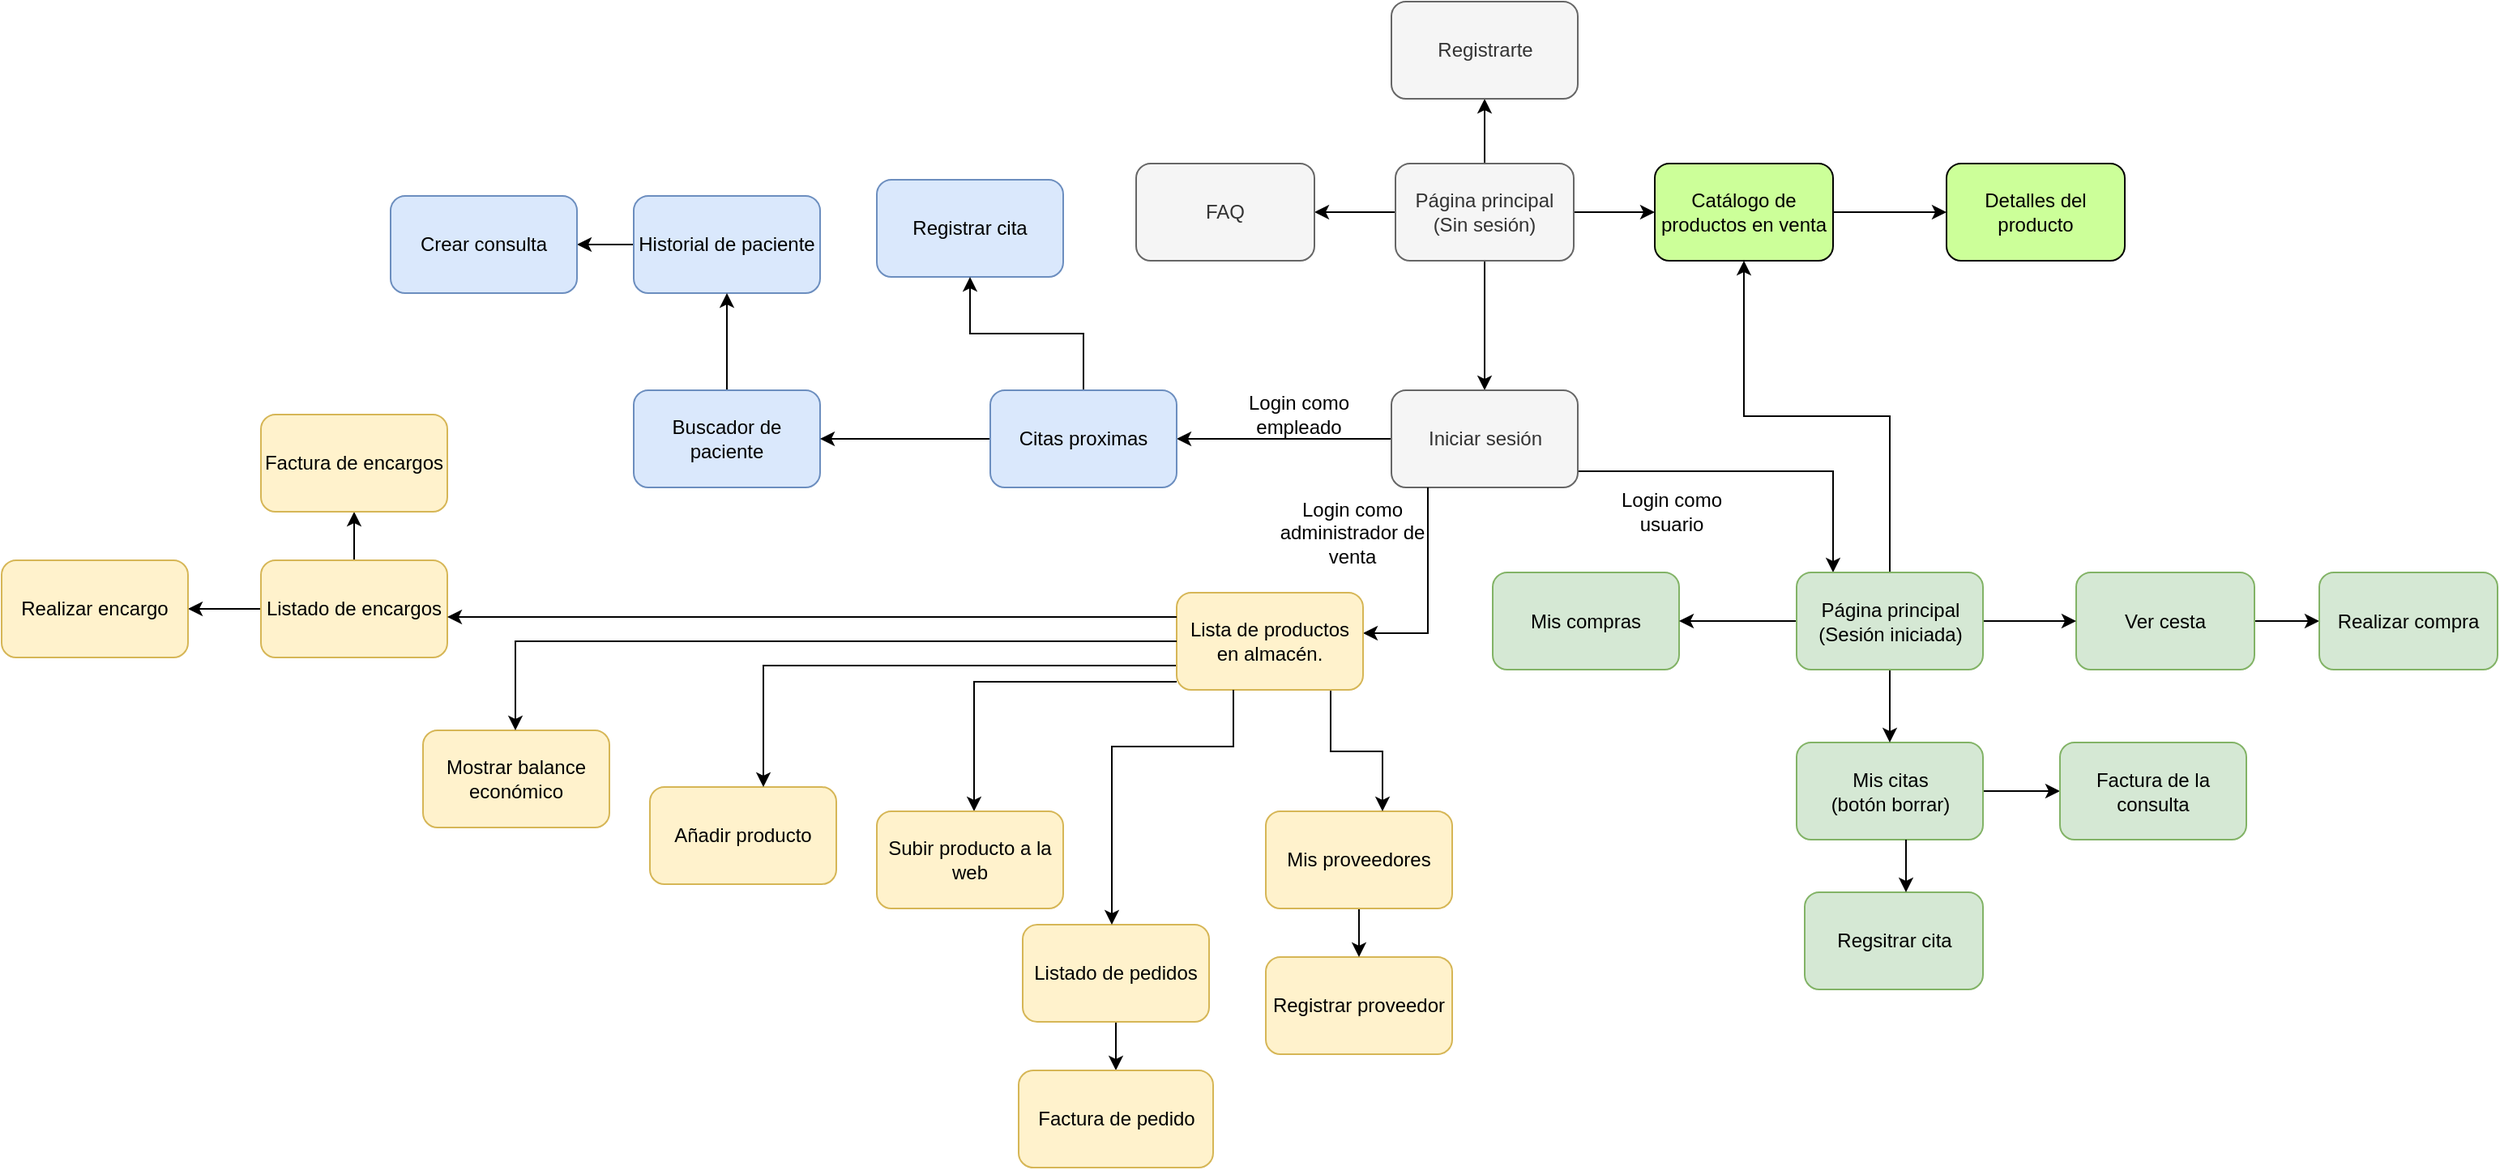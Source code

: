 <mxfile version="13.10.9" type="device"><diagram id="C5RBs43oDa-KdzZeNtuy" name="Page-1"><mxGraphModel dx="2653" dy="783" grid="1" gridSize="10" guides="1" tooltips="1" connect="1" arrows="1" fold="1" page="1" pageScale="1" pageWidth="827" pageHeight="1169" math="0" shadow="0"><root><mxCell id="WIyWlLk6GJQsqaUBKTNV-0"/><mxCell id="WIyWlLk6GJQsqaUBKTNV-1" parent="WIyWlLk6GJQsqaUBKTNV-0"/><mxCell id="2KvOzGvOW_UFK0QepmxF-3" value="" style="edgeStyle=orthogonalEdgeStyle;rounded=0;orthogonalLoop=1;jettySize=auto;html=1;" edge="1" parent="WIyWlLk6GJQsqaUBKTNV-1" source="2KvOzGvOW_UFK0QepmxF-1" target="2KvOzGvOW_UFK0QepmxF-14"><mxGeometry relative="1" as="geometry"><mxPoint x="135" y="250" as="targetPoint"/><Array as="points"><mxPoint x="135" y="110"/><mxPoint x="135" y="110"/></Array></mxGeometry></mxCell><mxCell id="2KvOzGvOW_UFK0QepmxF-6" value="" style="edgeStyle=orthogonalEdgeStyle;rounded=0;orthogonalLoop=1;jettySize=auto;html=1;" edge="1" parent="WIyWlLk6GJQsqaUBKTNV-1" source="2KvOzGvOW_UFK0QepmxF-1" target="2KvOzGvOW_UFK0QepmxF-7"><mxGeometry relative="1" as="geometry"><mxPoint x="5" y="140" as="targetPoint"/></mxGeometry></mxCell><mxCell id="2KvOzGvOW_UFK0QepmxF-11" value="" style="edgeStyle=orthogonalEdgeStyle;rounded=0;orthogonalLoop=1;jettySize=auto;html=1;" edge="1" parent="WIyWlLk6GJQsqaUBKTNV-1" source="2KvOzGvOW_UFK0QepmxF-1" target="2KvOzGvOW_UFK0QepmxF-10"><mxGeometry relative="1" as="geometry"/></mxCell><mxCell id="2KvOzGvOW_UFK0QepmxF-15" value="" style="edgeStyle=orthogonalEdgeStyle;rounded=0;orthogonalLoop=1;jettySize=auto;html=1;" edge="1" parent="WIyWlLk6GJQsqaUBKTNV-1" source="2KvOzGvOW_UFK0QepmxF-1" target="2KvOzGvOW_UFK0QepmxF-4"><mxGeometry relative="1" as="geometry"/></mxCell><mxCell id="2KvOzGvOW_UFK0QepmxF-1" value="Página principal&lt;br&gt;(Sin sesión)" style="rounded=1;whiteSpace=wrap;html=1;fillColor=#f5f5f5;strokeColor=#666666;fontColor=#333333;" vertex="1" parent="WIyWlLk6GJQsqaUBKTNV-1"><mxGeometry x="80" y="110" width="110" height="60" as="geometry"/></mxCell><mxCell id="2KvOzGvOW_UFK0QepmxF-58" value="" style="edgeStyle=orthogonalEdgeStyle;rounded=0;orthogonalLoop=1;jettySize=auto;html=1;" edge="1" parent="WIyWlLk6GJQsqaUBKTNV-1" source="2KvOzGvOW_UFK0QepmxF-4" target="2KvOzGvOW_UFK0QepmxF-47"><mxGeometry relative="1" as="geometry"/></mxCell><mxCell id="2KvOzGvOW_UFK0QepmxF-4" value="Catálogo de productos en venta" style="rounded=1;whiteSpace=wrap;html=1;fillColor=#CCFF99;" vertex="1" parent="WIyWlLk6GJQsqaUBKTNV-1"><mxGeometry x="240" y="110" width="110" height="60" as="geometry"/></mxCell><mxCell id="2KvOzGvOW_UFK0QepmxF-7" value="FAQ" style="rounded=1;whiteSpace=wrap;html=1;fillColor=#f5f5f5;strokeColor=#666666;fontColor=#333333;" vertex="1" parent="WIyWlLk6GJQsqaUBKTNV-1"><mxGeometry x="-80" y="110" width="110" height="60" as="geometry"/></mxCell><mxCell id="2KvOzGvOW_UFK0QepmxF-17" value="" style="edgeStyle=orthogonalEdgeStyle;rounded=0;orthogonalLoop=1;jettySize=auto;html=1;entryX=1;entryY=0.5;entryDx=0;entryDy=0;" edge="1" parent="WIyWlLk6GJQsqaUBKTNV-1" source="2KvOzGvOW_UFK0QepmxF-10" target="2KvOzGvOW_UFK0QepmxF-67"><mxGeometry relative="1" as="geometry"><mxPoint x="-55" y="280" as="targetPoint"/></mxGeometry></mxCell><mxCell id="2KvOzGvOW_UFK0QepmxF-21" value="" style="edgeStyle=orthogonalEdgeStyle;rounded=0;orthogonalLoop=1;jettySize=auto;html=1;" edge="1" parent="WIyWlLk6GJQsqaUBKTNV-1" source="2KvOzGvOW_UFK0QepmxF-10" target="2KvOzGvOW_UFK0QepmxF-61"><mxGeometry relative="1" as="geometry"><mxPoint x="135" y="390" as="targetPoint"/><Array as="points"><mxPoint x="350" y="300"/></Array></mxGeometry></mxCell><mxCell id="2KvOzGvOW_UFK0QepmxF-10" value="Iniciar sesión" style="whiteSpace=wrap;html=1;rounded=1;fillColor=#f5f5f5;strokeColor=#666666;fontColor=#333333;" vertex="1" parent="WIyWlLk6GJQsqaUBKTNV-1"><mxGeometry x="77.5" y="250" width="115" height="60" as="geometry"/></mxCell><mxCell id="2KvOzGvOW_UFK0QepmxF-14" value="Registrarte" style="whiteSpace=wrap;html=1;rounded=1;fillColor=#f5f5f5;strokeColor=#666666;fontColor=#333333;" vertex="1" parent="WIyWlLk6GJQsqaUBKTNV-1"><mxGeometry x="77.5" y="10" width="115" height="60" as="geometry"/></mxCell><mxCell id="2KvOzGvOW_UFK0QepmxF-19" value="Login como &lt;br&gt;empleado" style="text;html=1;align=center;verticalAlign=middle;resizable=0;points=[];autosize=1;" vertex="1" parent="WIyWlLk6GJQsqaUBKTNV-1"><mxGeometry x="-20" y="250" width="80" height="30" as="geometry"/></mxCell><mxCell id="2KvOzGvOW_UFK0QepmxF-70" value="" style="edgeStyle=orthogonalEdgeStyle;rounded=0;orthogonalLoop=1;jettySize=auto;html=1;" edge="1" parent="WIyWlLk6GJQsqaUBKTNV-1" source="2KvOzGvOW_UFK0QepmxF-10" target="2KvOzGvOW_UFK0QepmxF-42"><mxGeometry relative="1" as="geometry"><mxPoint x="-60" y="395" as="targetPoint"/><Array as="points"><mxPoint x="100" y="400"/></Array></mxGeometry></mxCell><mxCell id="2KvOzGvOW_UFK0QepmxF-22" value="Login como &lt;br&gt;usuario" style="text;html=1;align=center;verticalAlign=middle;resizable=0;points=[];autosize=1;" vertex="1" parent="WIyWlLk6GJQsqaUBKTNV-1"><mxGeometry x="210" y="310" width="80" height="30" as="geometry"/></mxCell><mxCell id="2KvOzGvOW_UFK0QepmxF-30" value="" style="edgeStyle=orthogonalEdgeStyle;rounded=0;orthogonalLoop=1;jettySize=auto;html=1;" edge="1" parent="WIyWlLk6GJQsqaUBKTNV-1" source="2KvOzGvOW_UFK0QepmxF-24" target="2KvOzGvOW_UFK0QepmxF-27"><mxGeometry relative="1" as="geometry"/></mxCell><mxCell id="2KvOzGvOW_UFK0QepmxF-24" value="Mis citas&lt;br&gt;(botón borrar)" style="whiteSpace=wrap;html=1;rounded=1;fillColor=#d5e8d4;strokeColor=#82b366;" vertex="1" parent="WIyWlLk6GJQsqaUBKTNV-1"><mxGeometry x="327.5" y="467.5" width="115" height="60" as="geometry"/></mxCell><mxCell id="2KvOzGvOW_UFK0QepmxF-33" value="" style="edgeStyle=orthogonalEdgeStyle;rounded=0;orthogonalLoop=1;jettySize=auto;html=1;" edge="1" parent="WIyWlLk6GJQsqaUBKTNV-1" source="2KvOzGvOW_UFK0QepmxF-25" target="2KvOzGvOW_UFK0QepmxF-29"><mxGeometry relative="1" as="geometry"/></mxCell><mxCell id="2KvOzGvOW_UFK0QepmxF-25" value="Historial de paciente" style="whiteSpace=wrap;html=1;rounded=1;fillColor=#dae8fc;strokeColor=#6c8ebf;" vertex="1" parent="WIyWlLk6GJQsqaUBKTNV-1"><mxGeometry x="-390" y="130" width="115" height="60" as="geometry"/></mxCell><mxCell id="2KvOzGvOW_UFK0QepmxF-27" value="Factura de la consulta" style="whiteSpace=wrap;html=1;rounded=1;fillColor=#d5e8d4;strokeColor=#82b366;" vertex="1" parent="WIyWlLk6GJQsqaUBKTNV-1"><mxGeometry x="490" y="467.5" width="115" height="60" as="geometry"/></mxCell><mxCell id="2KvOzGvOW_UFK0QepmxF-32" value="" style="edgeStyle=orthogonalEdgeStyle;rounded=0;orthogonalLoop=1;jettySize=auto;html=1;" edge="1" parent="WIyWlLk6GJQsqaUBKTNV-1" source="2KvOzGvOW_UFK0QepmxF-28" target="2KvOzGvOW_UFK0QepmxF-25"><mxGeometry relative="1" as="geometry"/></mxCell><mxCell id="2KvOzGvOW_UFK0QepmxF-28" value="Buscador de paciente" style="whiteSpace=wrap;html=1;rounded=1;fillColor=#dae8fc;strokeColor=#6c8ebf;" vertex="1" parent="WIyWlLk6GJQsqaUBKTNV-1"><mxGeometry x="-390" y="250" width="115" height="60" as="geometry"/></mxCell><mxCell id="2KvOzGvOW_UFK0QepmxF-29" value="Crear consulta" style="whiteSpace=wrap;html=1;rounded=1;fillColor=#dae8fc;strokeColor=#6c8ebf;" vertex="1" parent="WIyWlLk6GJQsqaUBKTNV-1"><mxGeometry x="-540" y="130" width="115" height="60" as="geometry"/></mxCell><mxCell id="2KvOzGvOW_UFK0QepmxF-34" value="Registrar cita" style="whiteSpace=wrap;html=1;rounded=1;fillColor=#dae8fc;strokeColor=#6c8ebf;" vertex="1" parent="WIyWlLk6GJQsqaUBKTNV-1"><mxGeometry x="-240" y="120" width="115" height="60" as="geometry"/></mxCell><mxCell id="2KvOzGvOW_UFK0QepmxF-37" value="Login como &lt;br&gt;administrador de&lt;br&gt;venta" style="text;html=1;align=center;verticalAlign=middle;resizable=0;points=[];autosize=1;" vertex="1" parent="WIyWlLk6GJQsqaUBKTNV-1"><mxGeometry x="-2" y="312.5" width="110" height="50" as="geometry"/></mxCell><mxCell id="2KvOzGvOW_UFK0QepmxF-39" value="Añadir producto" style="whiteSpace=wrap;html=1;rounded=1;fillColor=#fff2cc;strokeColor=#d6b656;" vertex="1" parent="WIyWlLk6GJQsqaUBKTNV-1"><mxGeometry x="-380" y="495" width="115" height="60" as="geometry"/></mxCell><mxCell id="2KvOzGvOW_UFK0QepmxF-40" value="Registrar proveedor" style="whiteSpace=wrap;html=1;rounded=1;fillColor=#fff2cc;strokeColor=#d6b656;" vertex="1" parent="WIyWlLk6GJQsqaUBKTNV-1"><mxGeometry y="600" width="115" height="60" as="geometry"/></mxCell><mxCell id="2KvOzGvOW_UFK0QepmxF-80" value="" style="edgeStyle=orthogonalEdgeStyle;rounded=0;orthogonalLoop=1;jettySize=auto;html=1;" edge="1" parent="WIyWlLk6GJQsqaUBKTNV-1" source="2KvOzGvOW_UFK0QepmxF-41" target="2KvOzGvOW_UFK0QepmxF-40"><mxGeometry relative="1" as="geometry"/></mxCell><mxCell id="2KvOzGvOW_UFK0QepmxF-41" value="Mis proveedores" style="whiteSpace=wrap;html=1;rounded=1;fillColor=#fff2cc;strokeColor=#d6b656;" vertex="1" parent="WIyWlLk6GJQsqaUBKTNV-1"><mxGeometry y="510" width="115" height="60" as="geometry"/></mxCell><mxCell id="2KvOzGvOW_UFK0QepmxF-81" value="" style="edgeStyle=orthogonalEdgeStyle;rounded=0;orthogonalLoop=1;jettySize=auto;html=1;" edge="1" parent="WIyWlLk6GJQsqaUBKTNV-1" source="2KvOzGvOW_UFK0QepmxF-42" target="2KvOzGvOW_UFK0QepmxF-41"><mxGeometry relative="1" as="geometry"><Array as="points"><mxPoint x="40" y="473"/><mxPoint x="72" y="473"/></Array></mxGeometry></mxCell><mxCell id="2KvOzGvOW_UFK0QepmxF-83" value="" style="edgeStyle=orthogonalEdgeStyle;rounded=0;orthogonalLoop=1;jettySize=auto;html=1;" edge="1" parent="WIyWlLk6GJQsqaUBKTNV-1" source="2KvOzGvOW_UFK0QepmxF-42" target="2KvOzGvOW_UFK0QepmxF-43"><mxGeometry relative="1" as="geometry"><mxPoint x="-222.5" y="400" as="targetPoint"/><Array as="points"><mxPoint x="-180" y="430"/></Array></mxGeometry></mxCell><mxCell id="2KvOzGvOW_UFK0QepmxF-85" value="" style="edgeStyle=orthogonalEdgeStyle;rounded=0;orthogonalLoop=1;jettySize=auto;html=1;" edge="1" parent="WIyWlLk6GJQsqaUBKTNV-1" source="2KvOzGvOW_UFK0QepmxF-42" target="2KvOzGvOW_UFK0QepmxF-39"><mxGeometry relative="1" as="geometry"><mxPoint x="-310" y="420" as="targetPoint"/><Array as="points"><mxPoint x="-310" y="420"/></Array></mxGeometry></mxCell><mxCell id="2KvOzGvOW_UFK0QepmxF-42" value="Lista de productos&lt;br&gt;en almacén." style="whiteSpace=wrap;html=1;rounded=1;fillColor=#fff2cc;strokeColor=#d6b656;" vertex="1" parent="WIyWlLk6GJQsqaUBKTNV-1"><mxGeometry x="-55" y="375" width="115" height="60" as="geometry"/></mxCell><mxCell id="2KvOzGvOW_UFK0QepmxF-43" value="Subir producto a la web" style="whiteSpace=wrap;html=1;rounded=1;fillColor=#fff2cc;strokeColor=#d6b656;" vertex="1" parent="WIyWlLk6GJQsqaUBKTNV-1"><mxGeometry x="-240" y="510" width="115" height="60" as="geometry"/></mxCell><mxCell id="2KvOzGvOW_UFK0QepmxF-78" value="" style="edgeStyle=orthogonalEdgeStyle;rounded=0;orthogonalLoop=1;jettySize=auto;html=1;" edge="1" parent="WIyWlLk6GJQsqaUBKTNV-1" source="2KvOzGvOW_UFK0QepmxF-44" target="2KvOzGvOW_UFK0QepmxF-45"><mxGeometry relative="1" as="geometry"/></mxCell><mxCell id="2KvOzGvOW_UFK0QepmxF-87" value="" style="edgeStyle=orthogonalEdgeStyle;rounded=0;orthogonalLoop=1;jettySize=auto;html=1;" edge="1" parent="WIyWlLk6GJQsqaUBKTNV-1" source="2KvOzGvOW_UFK0QepmxF-44" target="2KvOzGvOW_UFK0QepmxF-46"><mxGeometry relative="1" as="geometry"/></mxCell><mxCell id="2KvOzGvOW_UFK0QepmxF-44" value="Listado de encargos" style="whiteSpace=wrap;html=1;rounded=1;fillColor=#fff2cc;strokeColor=#d6b656;" vertex="1" parent="WIyWlLk6GJQsqaUBKTNV-1"><mxGeometry x="-620" y="355" width="115" height="60" as="geometry"/></mxCell><mxCell id="2KvOzGvOW_UFK0QepmxF-45" value="Factura de encargos" style="whiteSpace=wrap;html=1;rounded=1;fillColor=#fff2cc;strokeColor=#d6b656;" vertex="1" parent="WIyWlLk6GJQsqaUBKTNV-1"><mxGeometry x="-620" y="265" width="115" height="60" as="geometry"/></mxCell><mxCell id="2KvOzGvOW_UFK0QepmxF-46" value="Realizar encargo" style="whiteSpace=wrap;html=1;rounded=1;fillColor=#fff2cc;strokeColor=#d6b656;" vertex="1" parent="WIyWlLk6GJQsqaUBKTNV-1"><mxGeometry x="-780" y="355" width="115" height="60" as="geometry"/></mxCell><mxCell id="2KvOzGvOW_UFK0QepmxF-47" value="Detalles del producto" style="rounded=1;whiteSpace=wrap;html=1;fillColor=#CCFF99;" vertex="1" parent="WIyWlLk6GJQsqaUBKTNV-1"><mxGeometry x="420" y="110" width="110" height="60" as="geometry"/></mxCell><mxCell id="2KvOzGvOW_UFK0QepmxF-60" value="" style="edgeStyle=orthogonalEdgeStyle;rounded=0;orthogonalLoop=1;jettySize=auto;html=1;" edge="1" parent="WIyWlLk6GJQsqaUBKTNV-1" source="2KvOzGvOW_UFK0QepmxF-49" target="2KvOzGvOW_UFK0QepmxF-50"><mxGeometry relative="1" as="geometry"/></mxCell><mxCell id="2KvOzGvOW_UFK0QepmxF-49" value="Ver cesta" style="rounded=1;whiteSpace=wrap;html=1;fillColor=#d5e8d4;strokeColor=#82b366;" vertex="1" parent="WIyWlLk6GJQsqaUBKTNV-1"><mxGeometry x="500" y="362.5" width="110" height="60" as="geometry"/></mxCell><mxCell id="2KvOzGvOW_UFK0QepmxF-50" value="Realizar compra" style="rounded=1;whiteSpace=wrap;html=1;fillColor=#d5e8d4;strokeColor=#82b366;" vertex="1" parent="WIyWlLk6GJQsqaUBKTNV-1"><mxGeometry x="650" y="362.5" width="110" height="60" as="geometry"/></mxCell><mxCell id="2KvOzGvOW_UFK0QepmxF-55" value="Mostrar balance económico" style="whiteSpace=wrap;html=1;rounded=1;fillColor=#fff2cc;strokeColor=#d6b656;" vertex="1" parent="WIyWlLk6GJQsqaUBKTNV-1"><mxGeometry x="-520" y="460" width="115" height="60" as="geometry"/></mxCell><mxCell id="2KvOzGvOW_UFK0QepmxF-56" value="Mis compras" style="whiteSpace=wrap;html=1;rounded=1;fillColor=#d5e8d4;strokeColor=#82b366;" vertex="1" parent="WIyWlLk6GJQsqaUBKTNV-1"><mxGeometry x="140" y="362.5" width="115" height="60" as="geometry"/></mxCell><mxCell id="2KvOzGvOW_UFK0QepmxF-89" value="" style="edgeStyle=orthogonalEdgeStyle;rounded=0;orthogonalLoop=1;jettySize=auto;html=1;" edge="1" parent="WIyWlLk6GJQsqaUBKTNV-1" source="2KvOzGvOW_UFK0QepmxF-57" target="2KvOzGvOW_UFK0QepmxF-88"><mxGeometry relative="1" as="geometry"/></mxCell><mxCell id="2KvOzGvOW_UFK0QepmxF-57" value="Listado de pedidos" style="whiteSpace=wrap;html=1;rounded=1;fillColor=#fff2cc;strokeColor=#d6b656;" vertex="1" parent="WIyWlLk6GJQsqaUBKTNV-1"><mxGeometry x="-150" y="580" width="115" height="60" as="geometry"/></mxCell><mxCell id="2KvOzGvOW_UFK0QepmxF-62" value="" style="edgeStyle=orthogonalEdgeStyle;rounded=0;orthogonalLoop=1;jettySize=auto;html=1;" edge="1" parent="WIyWlLk6GJQsqaUBKTNV-1" source="2KvOzGvOW_UFK0QepmxF-61" target="2KvOzGvOW_UFK0QepmxF-56"><mxGeometry relative="1" as="geometry"/></mxCell><mxCell id="2KvOzGvOW_UFK0QepmxF-63" value="" style="edgeStyle=orthogonalEdgeStyle;rounded=0;orthogonalLoop=1;jettySize=auto;html=1;" edge="1" parent="WIyWlLk6GJQsqaUBKTNV-1" source="2KvOzGvOW_UFK0QepmxF-61" target="2KvOzGvOW_UFK0QepmxF-24"><mxGeometry relative="1" as="geometry"/></mxCell><mxCell id="2KvOzGvOW_UFK0QepmxF-75" value="" style="edgeStyle=orthogonalEdgeStyle;rounded=0;orthogonalLoop=1;jettySize=auto;html=1;" edge="1" parent="WIyWlLk6GJQsqaUBKTNV-1" source="2KvOzGvOW_UFK0QepmxF-61" target="2KvOzGvOW_UFK0QepmxF-49"><mxGeometry relative="1" as="geometry"/></mxCell><mxCell id="2KvOzGvOW_UFK0QepmxF-94" value="" style="edgeStyle=orthogonalEdgeStyle;rounded=0;orthogonalLoop=1;jettySize=auto;html=1;" edge="1" parent="WIyWlLk6GJQsqaUBKTNV-1" source="2KvOzGvOW_UFK0QepmxF-61" target="2KvOzGvOW_UFK0QepmxF-4"><mxGeometry relative="1" as="geometry"><mxPoint x="385" y="282.5" as="targetPoint"/><Array as="points"><mxPoint x="385" y="266"/><mxPoint x="295" y="266"/></Array></mxGeometry></mxCell><mxCell id="2KvOzGvOW_UFK0QepmxF-61" value="Página principal&lt;br&gt;(Sesión iniciada)" style="whiteSpace=wrap;html=1;rounded=1;fillColor=#d5e8d4;strokeColor=#82b366;" vertex="1" parent="WIyWlLk6GJQsqaUBKTNV-1"><mxGeometry x="327.5" y="362.5" width="115" height="60" as="geometry"/></mxCell><mxCell id="2KvOzGvOW_UFK0QepmxF-68" value="" style="edgeStyle=orthogonalEdgeStyle;rounded=0;orthogonalLoop=1;jettySize=auto;html=1;" edge="1" parent="WIyWlLk6GJQsqaUBKTNV-1" source="2KvOzGvOW_UFK0QepmxF-67" target="2KvOzGvOW_UFK0QepmxF-34"><mxGeometry relative="1" as="geometry"/></mxCell><mxCell id="2KvOzGvOW_UFK0QepmxF-69" value="" style="edgeStyle=orthogonalEdgeStyle;rounded=0;orthogonalLoop=1;jettySize=auto;html=1;" edge="1" parent="WIyWlLk6GJQsqaUBKTNV-1" source="2KvOzGvOW_UFK0QepmxF-67" target="2KvOzGvOW_UFK0QepmxF-28"><mxGeometry relative="1" as="geometry"/></mxCell><mxCell id="2KvOzGvOW_UFK0QepmxF-67" value="Citas proximas" style="whiteSpace=wrap;html=1;rounded=1;fillColor=#dae8fc;strokeColor=#6c8ebf;" vertex="1" parent="WIyWlLk6GJQsqaUBKTNV-1"><mxGeometry x="-170" y="250" width="115" height="60" as="geometry"/></mxCell><mxCell id="2KvOzGvOW_UFK0QepmxF-76" value="Regsitrar cita" style="rounded=1;whiteSpace=wrap;html=1;fillColor=#d5e8d4;strokeColor=#82b366;" vertex="1" parent="WIyWlLk6GJQsqaUBKTNV-1"><mxGeometry x="332.5" y="560" width="110" height="60" as="geometry"/></mxCell><mxCell id="2KvOzGvOW_UFK0QepmxF-77" value="" style="edgeStyle=orthogonalEdgeStyle;rounded=0;orthogonalLoop=1;jettySize=auto;html=1;" edge="1" parent="WIyWlLk6GJQsqaUBKTNV-1" target="2KvOzGvOW_UFK0QepmxF-76" source="2KvOzGvOW_UFK0QepmxF-24"><mxGeometry relative="1" as="geometry"><mxPoint x="440" y="312.5" as="sourcePoint"/><Array as="points"><mxPoint x="395" y="550"/><mxPoint x="395" y="550"/></Array></mxGeometry></mxCell><mxCell id="2KvOzGvOW_UFK0QepmxF-86" value="" style="edgeStyle=orthogonalEdgeStyle;rounded=0;orthogonalLoop=1;jettySize=auto;html=1;" edge="1" parent="WIyWlLk6GJQsqaUBKTNV-1" source="2KvOzGvOW_UFK0QepmxF-42" target="2KvOzGvOW_UFK0QepmxF-55"><mxGeometry relative="1" as="geometry"><mxPoint x="-45" y="415" as="sourcePoint"/><mxPoint x="-279.941" y="480" as="targetPoint"/><Array as="points"><mxPoint x="-463" y="405"/></Array></mxGeometry></mxCell><mxCell id="2KvOzGvOW_UFK0QepmxF-88" value="Factura de pedido" style="whiteSpace=wrap;html=1;rounded=1;fillColor=#fff2cc;strokeColor=#d6b656;" vertex="1" parent="WIyWlLk6GJQsqaUBKTNV-1"><mxGeometry x="-152.5" y="670" width="120" height="60" as="geometry"/></mxCell><mxCell id="2KvOzGvOW_UFK0QepmxF-90" value="" style="edgeStyle=orthogonalEdgeStyle;rounded=0;orthogonalLoop=1;jettySize=auto;html=1;" edge="1" parent="WIyWlLk6GJQsqaUBKTNV-1" source="2KvOzGvOW_UFK0QepmxF-42" target="2KvOzGvOW_UFK0QepmxF-57"><mxGeometry relative="1" as="geometry"><mxPoint x="12.5" y="445" as="sourcePoint"/><mxPoint x="12.5" y="505" as="targetPoint"/><Array as="points"><mxPoint x="-20" y="470"/><mxPoint x="-95" y="470"/></Array></mxGeometry></mxCell><mxCell id="2KvOzGvOW_UFK0QepmxF-92" value="" style="edgeStyle=orthogonalEdgeStyle;rounded=0;orthogonalLoop=1;jettySize=auto;html=1;" edge="1" parent="WIyWlLk6GJQsqaUBKTNV-1" source="2KvOzGvOW_UFK0QepmxF-42" target="2KvOzGvOW_UFK0QepmxF-44"><mxGeometry relative="1" as="geometry"><mxPoint x="-45" y="415" as="sourcePoint"/><mxPoint x="-453" y="470" as="targetPoint"/><Array as="points"><mxPoint x="-480" y="390"/><mxPoint x="-480" y="390"/></Array></mxGeometry></mxCell></root></mxGraphModel></diagram></mxfile>